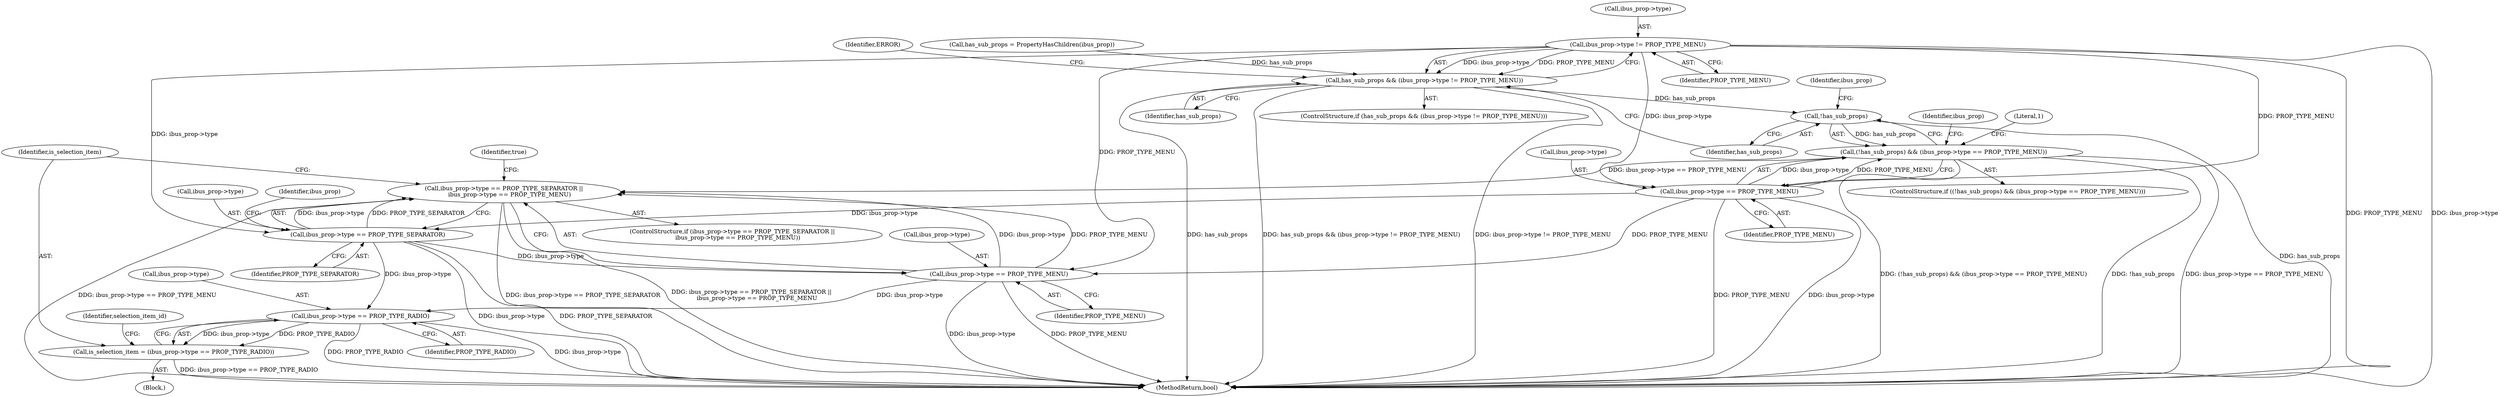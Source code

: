 digraph "0_Chrome_dc7b094a338c6c521f918f478e993f0f74bbea0d_55@pointer" {
"1000121" [label="(Call,ibus_prop->type != PROP_TYPE_MENU)"];
"1000119" [label="(Call,has_sub_props && (ibus_prop->type != PROP_TYPE_MENU))"];
"1000137" [label="(Call,!has_sub_props)"];
"1000136" [label="(Call,(!has_sub_props) && (ibus_prop->type == PROP_TYPE_MENU))"];
"1000152" [label="(Call,ibus_prop->type == PROP_TYPE_SEPARATOR ||\n      ibus_prop->type == PROP_TYPE_MENU)"];
"1000139" [label="(Call,ibus_prop->type == PROP_TYPE_MENU)"];
"1000153" [label="(Call,ibus_prop->type == PROP_TYPE_SEPARATOR)"];
"1000158" [label="(Call,ibus_prop->type == PROP_TYPE_MENU)"];
"1000169" [label="(Call,ibus_prop->type == PROP_TYPE_RADIO)"];
"1000167" [label="(Call,is_selection_item = (ibus_prop->type == PROP_TYPE_RADIO))"];
"1000157" [label="(Identifier,PROP_TYPE_SEPARATOR)"];
"1000175" [label="(Identifier,selection_item_id)"];
"1000154" [label="(Call,ibus_prop->type)"];
"1000141" [label="(Identifier,ibus_prop)"];
"1000162" [label="(Identifier,PROP_TYPE_MENU)"];
"1000119" [label="(Call,has_sub_props && (ibus_prop->type != PROP_TYPE_MENU))"];
"1000138" [label="(Identifier,has_sub_props)"];
"1000140" [label="(Call,ibus_prop->type)"];
"1000153" [label="(Call,ibus_prop->type == PROP_TYPE_SEPARATOR)"];
"1000168" [label="(Identifier,is_selection_item)"];
"1000155" [label="(Identifier,ibus_prop)"];
"1000118" [label="(ControlStructure,if (has_sub_props && (ibus_prop->type != PROP_TYPE_MENU)))"];
"1000136" [label="(Call,(!has_sub_props) && (ibus_prop->type == PROP_TYPE_MENU))"];
"1000173" [label="(Identifier,PROP_TYPE_RADIO)"];
"1000170" [label="(Call,ibus_prop->type)"];
"1000129" [label="(Identifier,ERROR)"];
"1000135" [label="(ControlStructure,if ((!has_sub_props) && (ibus_prop->type == PROP_TYPE_MENU)))"];
"1000151" [label="(ControlStructure,if (ibus_prop->type == PROP_TYPE_SEPARATOR ||\n      ibus_prop->type == PROP_TYPE_MENU))"];
"1000147" [label="(Literal,1)"];
"1000160" [label="(Identifier,ibus_prop)"];
"1000169" [label="(Call,ibus_prop->type == PROP_TYPE_RADIO)"];
"1000165" [label="(Identifier,true)"];
"1000122" [label="(Call,ibus_prop->type)"];
"1000104" [label="(Block,)"];
"1000152" [label="(Call,ibus_prop->type == PROP_TYPE_SEPARATOR ||\n      ibus_prop->type == PROP_TYPE_MENU)"];
"1000125" [label="(Identifier,PROP_TYPE_MENU)"];
"1000158" [label="(Call,ibus_prop->type == PROP_TYPE_MENU)"];
"1000139" [label="(Call,ibus_prop->type == PROP_TYPE_MENU)"];
"1000120" [label="(Identifier,has_sub_props)"];
"1000167" [label="(Call,is_selection_item = (ibus_prop->type == PROP_TYPE_RADIO))"];
"1000137" [label="(Call,!has_sub_props)"];
"1000114" [label="(Call,has_sub_props = PropertyHasChildren(ibus_prop))"];
"1000159" [label="(Call,ibus_prop->type)"];
"1000143" [label="(Identifier,PROP_TYPE_MENU)"];
"1000338" [label="(MethodReturn,bool)"];
"1000121" [label="(Call,ibus_prop->type != PROP_TYPE_MENU)"];
"1000121" -> "1000119"  [label="AST: "];
"1000121" -> "1000125"  [label="CFG: "];
"1000122" -> "1000121"  [label="AST: "];
"1000125" -> "1000121"  [label="AST: "];
"1000119" -> "1000121"  [label="CFG: "];
"1000121" -> "1000338"  [label="DDG: PROP_TYPE_MENU"];
"1000121" -> "1000338"  [label="DDG: ibus_prop->type"];
"1000121" -> "1000119"  [label="DDG: ibus_prop->type"];
"1000121" -> "1000119"  [label="DDG: PROP_TYPE_MENU"];
"1000121" -> "1000139"  [label="DDG: ibus_prop->type"];
"1000121" -> "1000139"  [label="DDG: PROP_TYPE_MENU"];
"1000121" -> "1000153"  [label="DDG: ibus_prop->type"];
"1000121" -> "1000158"  [label="DDG: PROP_TYPE_MENU"];
"1000119" -> "1000118"  [label="AST: "];
"1000119" -> "1000120"  [label="CFG: "];
"1000120" -> "1000119"  [label="AST: "];
"1000129" -> "1000119"  [label="CFG: "];
"1000138" -> "1000119"  [label="CFG: "];
"1000119" -> "1000338"  [label="DDG: ibus_prop->type != PROP_TYPE_MENU"];
"1000119" -> "1000338"  [label="DDG: has_sub_props"];
"1000119" -> "1000338"  [label="DDG: has_sub_props && (ibus_prop->type != PROP_TYPE_MENU)"];
"1000114" -> "1000119"  [label="DDG: has_sub_props"];
"1000119" -> "1000137"  [label="DDG: has_sub_props"];
"1000137" -> "1000136"  [label="AST: "];
"1000137" -> "1000138"  [label="CFG: "];
"1000138" -> "1000137"  [label="AST: "];
"1000141" -> "1000137"  [label="CFG: "];
"1000136" -> "1000137"  [label="CFG: "];
"1000137" -> "1000338"  [label="DDG: has_sub_props"];
"1000137" -> "1000136"  [label="DDG: has_sub_props"];
"1000136" -> "1000135"  [label="AST: "];
"1000136" -> "1000139"  [label="CFG: "];
"1000139" -> "1000136"  [label="AST: "];
"1000147" -> "1000136"  [label="CFG: "];
"1000155" -> "1000136"  [label="CFG: "];
"1000136" -> "1000338"  [label="DDG: ibus_prop->type == PROP_TYPE_MENU"];
"1000136" -> "1000338"  [label="DDG: (!has_sub_props) && (ibus_prop->type == PROP_TYPE_MENU)"];
"1000136" -> "1000338"  [label="DDG: !has_sub_props"];
"1000139" -> "1000136"  [label="DDG: ibus_prop->type"];
"1000139" -> "1000136"  [label="DDG: PROP_TYPE_MENU"];
"1000136" -> "1000152"  [label="DDG: ibus_prop->type == PROP_TYPE_MENU"];
"1000152" -> "1000151"  [label="AST: "];
"1000152" -> "1000153"  [label="CFG: "];
"1000152" -> "1000158"  [label="CFG: "];
"1000153" -> "1000152"  [label="AST: "];
"1000158" -> "1000152"  [label="AST: "];
"1000165" -> "1000152"  [label="CFG: "];
"1000168" -> "1000152"  [label="CFG: "];
"1000152" -> "1000338"  [label="DDG: ibus_prop->type == PROP_TYPE_SEPARATOR ||\n      ibus_prop->type == PROP_TYPE_MENU"];
"1000152" -> "1000338"  [label="DDG: ibus_prop->type == PROP_TYPE_MENU"];
"1000152" -> "1000338"  [label="DDG: ibus_prop->type == PROP_TYPE_SEPARATOR"];
"1000153" -> "1000152"  [label="DDG: ibus_prop->type"];
"1000153" -> "1000152"  [label="DDG: PROP_TYPE_SEPARATOR"];
"1000158" -> "1000152"  [label="DDG: ibus_prop->type"];
"1000158" -> "1000152"  [label="DDG: PROP_TYPE_MENU"];
"1000139" -> "1000143"  [label="CFG: "];
"1000140" -> "1000139"  [label="AST: "];
"1000143" -> "1000139"  [label="AST: "];
"1000139" -> "1000338"  [label="DDG: ibus_prop->type"];
"1000139" -> "1000338"  [label="DDG: PROP_TYPE_MENU"];
"1000139" -> "1000153"  [label="DDG: ibus_prop->type"];
"1000139" -> "1000158"  [label="DDG: PROP_TYPE_MENU"];
"1000153" -> "1000157"  [label="CFG: "];
"1000154" -> "1000153"  [label="AST: "];
"1000157" -> "1000153"  [label="AST: "];
"1000160" -> "1000153"  [label="CFG: "];
"1000153" -> "1000338"  [label="DDG: ibus_prop->type"];
"1000153" -> "1000338"  [label="DDG: PROP_TYPE_SEPARATOR"];
"1000153" -> "1000158"  [label="DDG: ibus_prop->type"];
"1000153" -> "1000169"  [label="DDG: ibus_prop->type"];
"1000158" -> "1000162"  [label="CFG: "];
"1000159" -> "1000158"  [label="AST: "];
"1000162" -> "1000158"  [label="AST: "];
"1000158" -> "1000338"  [label="DDG: ibus_prop->type"];
"1000158" -> "1000338"  [label="DDG: PROP_TYPE_MENU"];
"1000158" -> "1000169"  [label="DDG: ibus_prop->type"];
"1000169" -> "1000167"  [label="AST: "];
"1000169" -> "1000173"  [label="CFG: "];
"1000170" -> "1000169"  [label="AST: "];
"1000173" -> "1000169"  [label="AST: "];
"1000167" -> "1000169"  [label="CFG: "];
"1000169" -> "1000338"  [label="DDG: PROP_TYPE_RADIO"];
"1000169" -> "1000338"  [label="DDG: ibus_prop->type"];
"1000169" -> "1000167"  [label="DDG: ibus_prop->type"];
"1000169" -> "1000167"  [label="DDG: PROP_TYPE_RADIO"];
"1000167" -> "1000104"  [label="AST: "];
"1000168" -> "1000167"  [label="AST: "];
"1000175" -> "1000167"  [label="CFG: "];
"1000167" -> "1000338"  [label="DDG: ibus_prop->type == PROP_TYPE_RADIO"];
}
